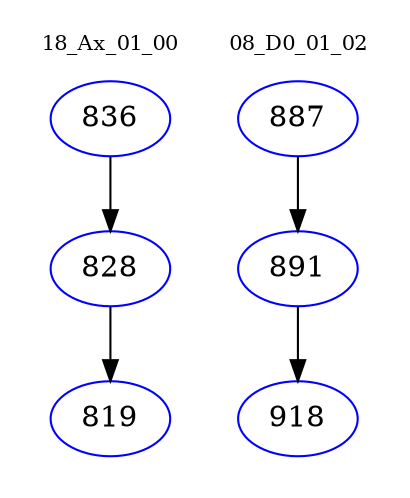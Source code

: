 digraph{
subgraph cluster_0 {
color = white
label = "18_Ax_01_00";
fontsize=10;
T0_836 [label="836", color="blue"]
T0_836 -> T0_828 [color="black"]
T0_828 [label="828", color="blue"]
T0_828 -> T0_819 [color="black"]
T0_819 [label="819", color="blue"]
}
subgraph cluster_1 {
color = white
label = "08_D0_01_02";
fontsize=10;
T1_887 [label="887", color="blue"]
T1_887 -> T1_891 [color="black"]
T1_891 [label="891", color="blue"]
T1_891 -> T1_918 [color="black"]
T1_918 [label="918", color="blue"]
}
}
